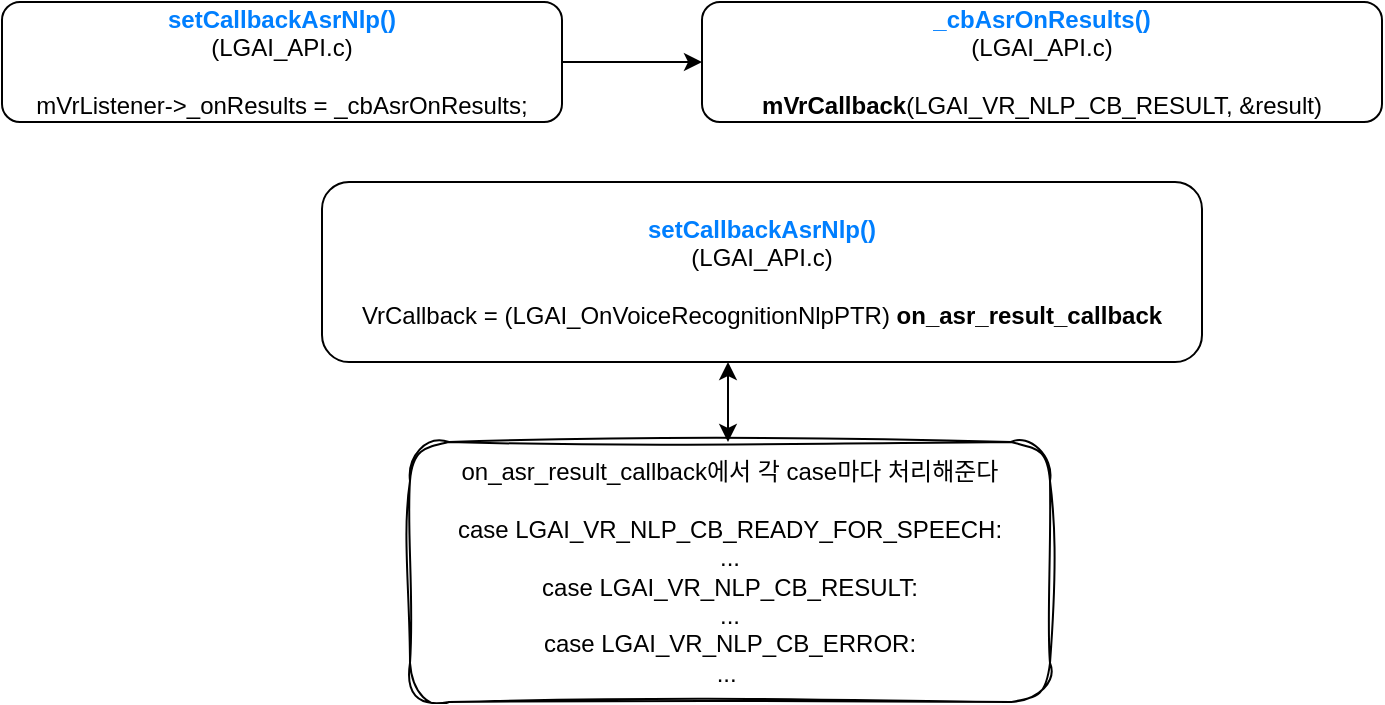 <mxfile version="21.3.7" type="github">
  <diagram name="페이지-1" id="cum1rdiwvAK9aYkI4hln">
    <mxGraphModel dx="1434" dy="796" grid="1" gridSize="10" guides="1" tooltips="1" connect="1" arrows="1" fold="1" page="1" pageScale="1" pageWidth="827" pageHeight="1169" math="0" shadow="0">
      <root>
        <mxCell id="0" />
        <mxCell id="1" parent="0" />
        <mxCell id="Td8jf2KpJYnkT_L6Asfo-6" value="" style="edgeStyle=orthogonalEdgeStyle;rounded=0;orthogonalLoop=1;jettySize=auto;html=1;" edge="1" parent="1" source="Td8jf2KpJYnkT_L6Asfo-1" target="Td8jf2KpJYnkT_L6Asfo-2">
          <mxGeometry relative="1" as="geometry" />
        </mxCell>
        <mxCell id="Td8jf2KpJYnkT_L6Asfo-1" value="&lt;font color=&quot;#007fff&quot;&gt;&lt;b&gt;setCallbackAsrNlp()&lt;/b&gt;&lt;/font&gt;&lt;br&gt;(LGAI_API.c)&lt;br&gt;&lt;br&gt;mVrListener-&amp;gt;_onResults = _cbAsrOnResults;" style="rounded=1;whiteSpace=wrap;html=1;" vertex="1" parent="1">
          <mxGeometry x="50" y="180" width="280" height="60" as="geometry" />
        </mxCell>
        <mxCell id="Td8jf2KpJYnkT_L6Asfo-2" value="&lt;b&gt;&lt;font color=&quot;#007fff&quot;&gt;_cbAsrOnResults()&lt;br&gt;&lt;/font&gt;&lt;/b&gt;(LGAI_API.c)&lt;br&gt;&lt;br&gt;&lt;b&gt;mVrCallback&lt;/b&gt;(LGAI_VR_NLP_CB_RESULT, &amp;amp;result)" style="rounded=1;whiteSpace=wrap;html=1;" vertex="1" parent="1">
          <mxGeometry x="400" y="180" width="340" height="60" as="geometry" />
        </mxCell>
        <mxCell id="Td8jf2KpJYnkT_L6Asfo-4" value="&lt;b&gt;&lt;font color=&quot;#007fff&quot;&gt;setCallbackAsrNlp()&lt;br&gt;&lt;/font&gt;&lt;/b&gt;(LGAI_API.c)&lt;br&gt;&lt;br&gt;VrCallback = (LGAI_OnVoiceRecognitionNlpPTR) &lt;b&gt;on_asr_result_callback&lt;/b&gt;" style="rounded=1;whiteSpace=wrap;html=1;" vertex="1" parent="1">
          <mxGeometry x="210" y="270" width="440" height="90" as="geometry" />
        </mxCell>
        <mxCell id="Td8jf2KpJYnkT_L6Asfo-7" value="on_asr_result_callback에서 각 case마다 처리해준다&lt;br&gt;&lt;br&gt;case&amp;nbsp;LGAI_VR_NLP_CB_READY_FOR_SPEECH:&lt;br&gt;...&lt;br&gt;case LGAI_VR_NLP_CB_RESULT:&lt;br&gt;...&lt;br&gt;case&amp;nbsp;LGAI_VR_NLP_CB_ERROR:&lt;br&gt;...&amp;nbsp;&lt;br&gt;" style="rounded=1;whiteSpace=wrap;html=1;glass=0;sketch=1;curveFitting=1;jiggle=2;" vertex="1" parent="1">
          <mxGeometry x="254" y="400" width="320" height="130" as="geometry" />
        </mxCell>
        <mxCell id="Td8jf2KpJYnkT_L6Asfo-10" value="" style="endArrow=classic;startArrow=classic;html=1;rounded=0;" edge="1" parent="1">
          <mxGeometry width="50" height="50" relative="1" as="geometry">
            <mxPoint x="413" y="400" as="sourcePoint" />
            <mxPoint x="413" y="360" as="targetPoint" />
          </mxGeometry>
        </mxCell>
      </root>
    </mxGraphModel>
  </diagram>
</mxfile>
